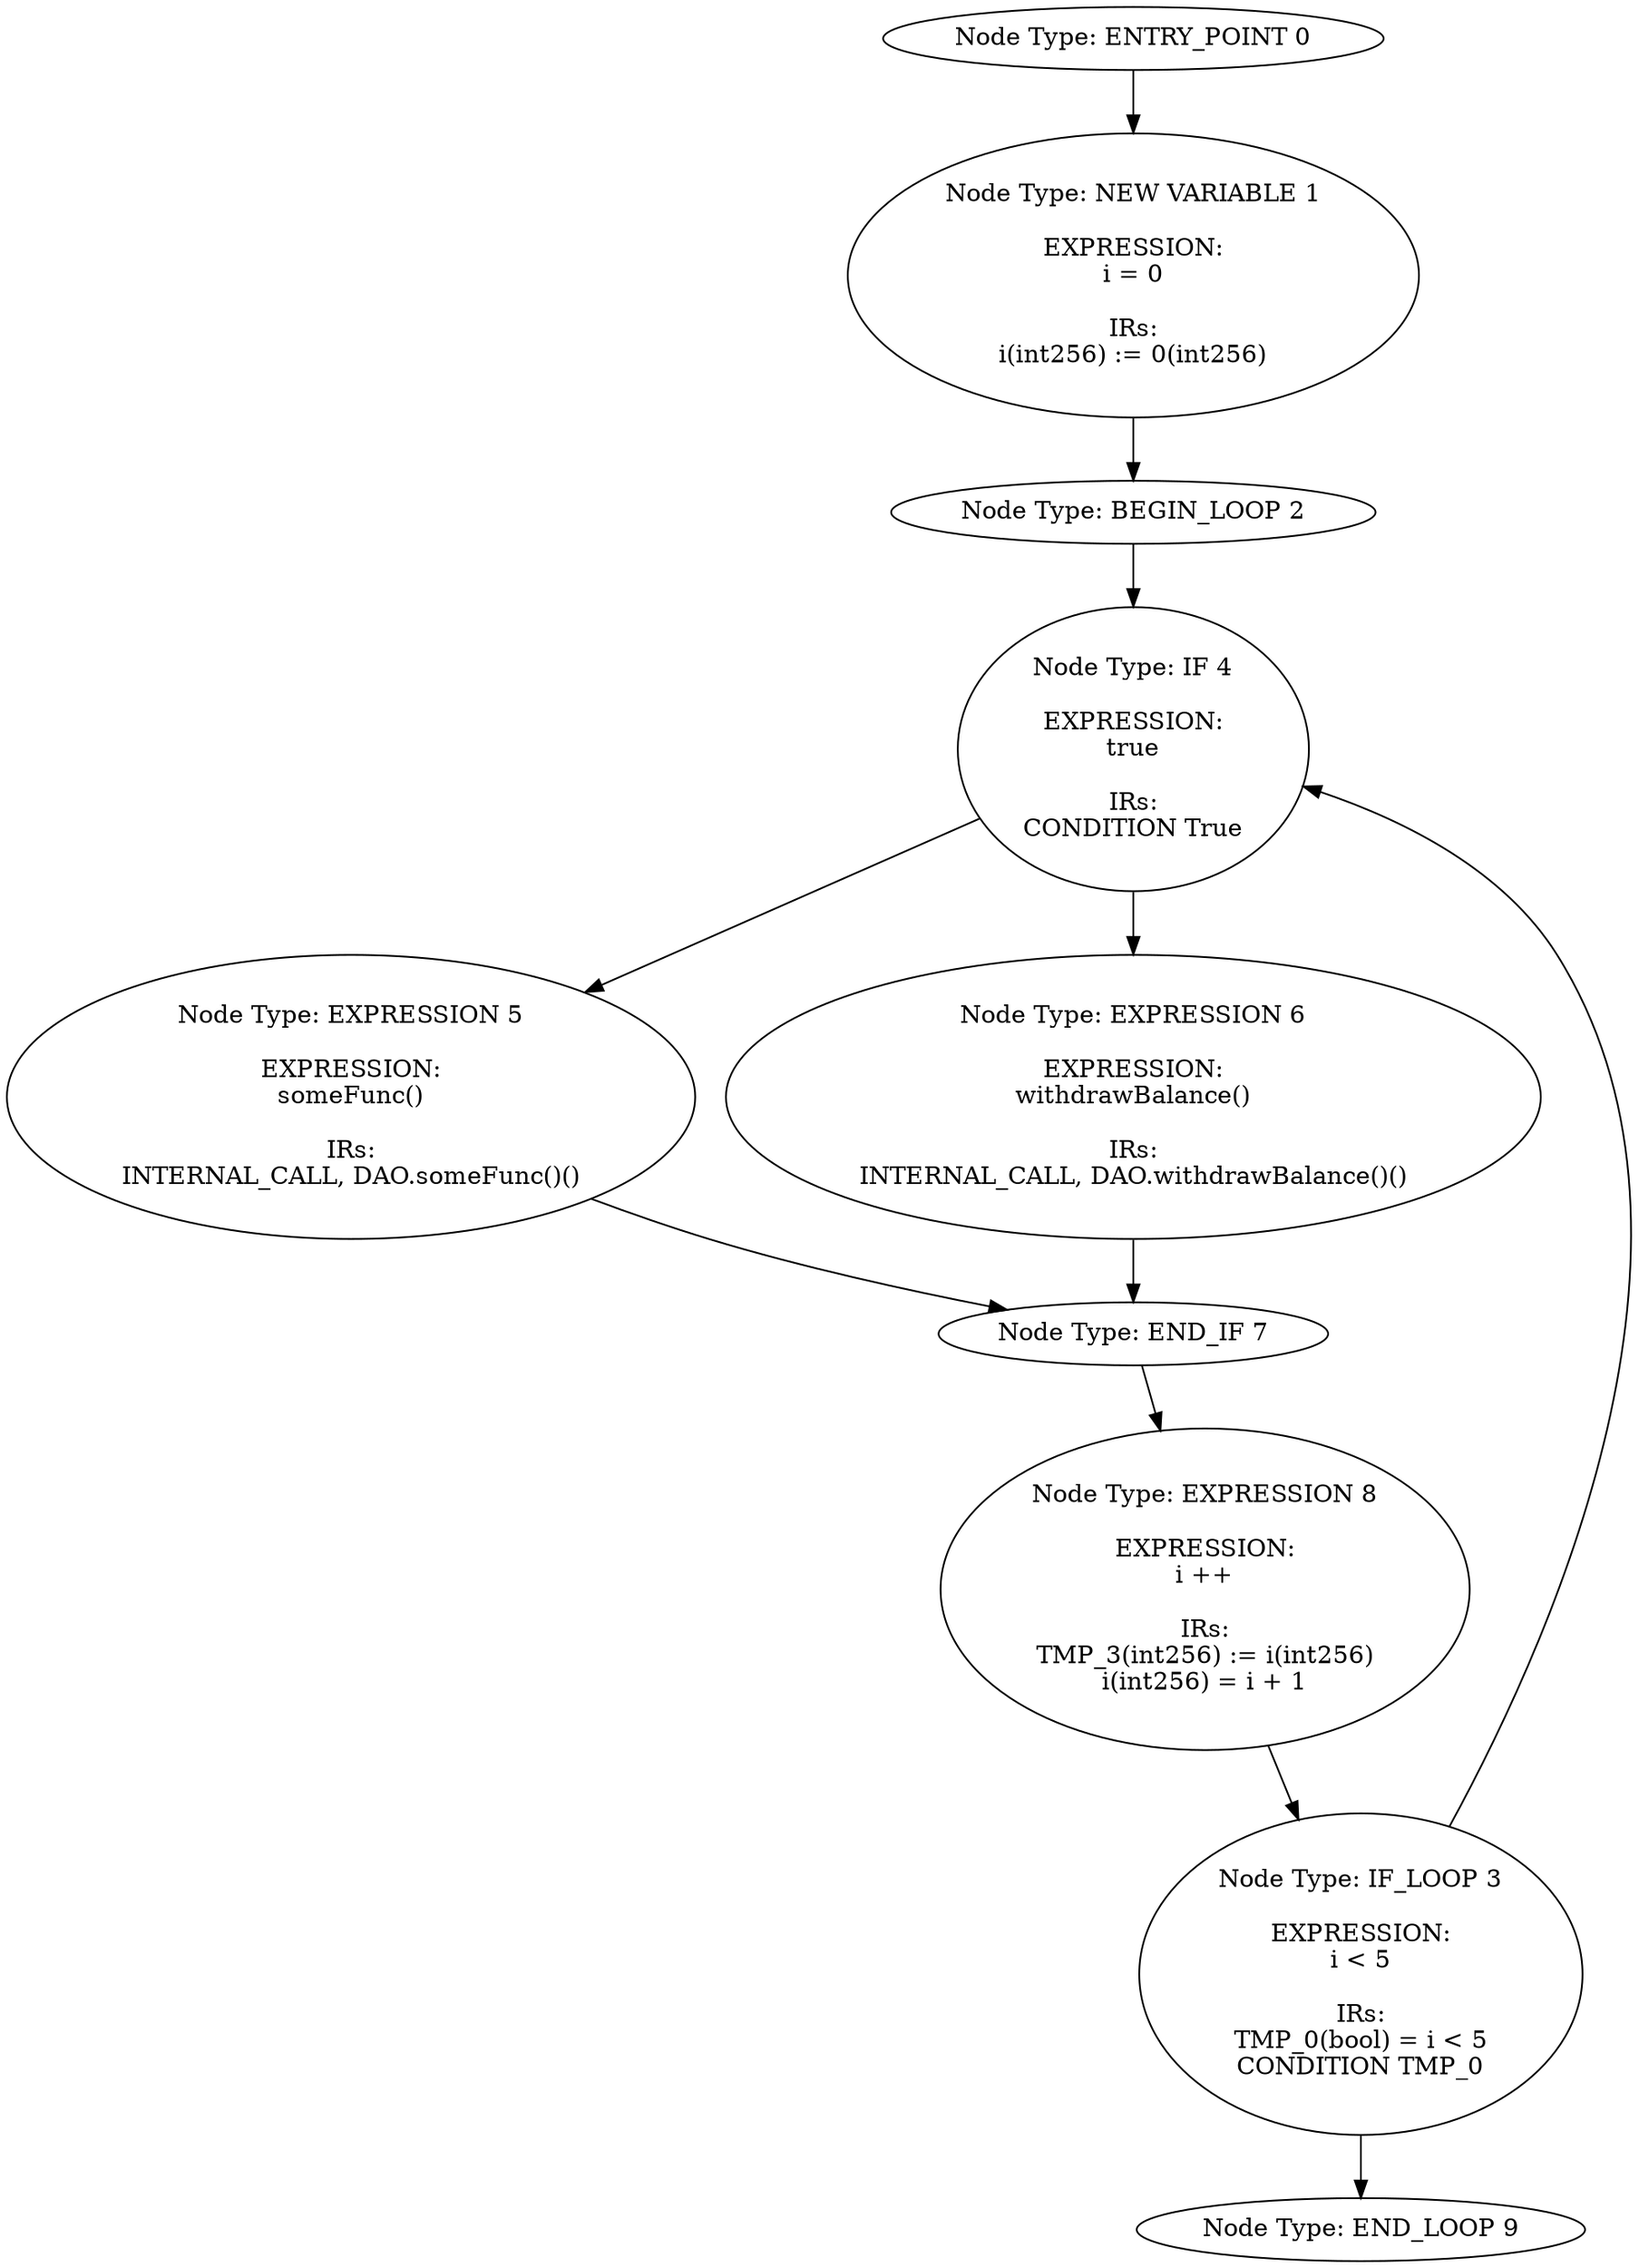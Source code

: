 digraph{
0[label="Node Type: ENTRY_POINT 0
"];
0->1;
1[label="Node Type: NEW VARIABLE 1

EXPRESSION:
i = 0

IRs:
i(int256) := 0(int256)"];
1->2;
2[label="Node Type: BEGIN_LOOP 2
"];
2->4;
3[label="Node Type: IF_LOOP 3

EXPRESSION:
i < 5

IRs:
TMP_0(bool) = i < 5
CONDITION TMP_0"];
3->4;
3->9;
4[label="Node Type: IF 4

EXPRESSION:
true

IRs:
CONDITION True"];
4->5;
4->6;
5[label="Node Type: EXPRESSION 5

EXPRESSION:
someFunc()

IRs:
INTERNAL_CALL, DAO.someFunc()()"];
5->7;
6[label="Node Type: EXPRESSION 6

EXPRESSION:
withdrawBalance()

IRs:
INTERNAL_CALL, DAO.withdrawBalance()()"];
6->7;
7[label="Node Type: END_IF 7
"];
7->8;
8[label="Node Type: EXPRESSION 8

EXPRESSION:
i ++

IRs:
TMP_3(int256) := i(int256)
i(int256) = i + 1"];
8->3;
9[label="Node Type: END_LOOP 9
"];
}
